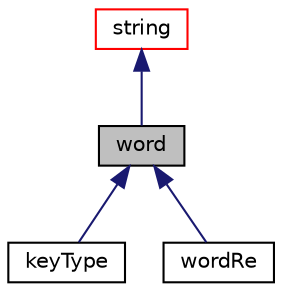 digraph "word"
{
  bgcolor="transparent";
  edge [fontname="Helvetica",fontsize="10",labelfontname="Helvetica",labelfontsize="10"];
  node [fontname="Helvetica",fontsize="10",shape=record];
  Node1 [label="word",height=0.2,width=0.4,color="black", fillcolor="grey75", style="filled", fontcolor="black"];
  Node2 -> Node1 [dir="back",color="midnightblue",fontsize="10",style="solid",fontname="Helvetica"];
  Node2 [label="string",height=0.2,width=0.4,color="red",URL="$a02528.html",tooltip="A class for handling character strings derived from std::string. "];
  Node1 -> Node3 [dir="back",color="midnightblue",fontsize="10",style="solid",fontname="Helvetica"];
  Node3 [label="keyType",height=0.2,width=0.4,color="black",URL="$a01252.html",tooltip="A class for handling keywords in dictionaries. "];
  Node1 -> Node4 [dir="back",color="midnightblue",fontsize="10",style="solid",fontname="Helvetica"];
  Node4 [label="wordRe",height=0.2,width=0.4,color="black",URL="$a02969.html",tooltip="A wordRe is a word, but can also have a regular expression for matching words. "];
}
